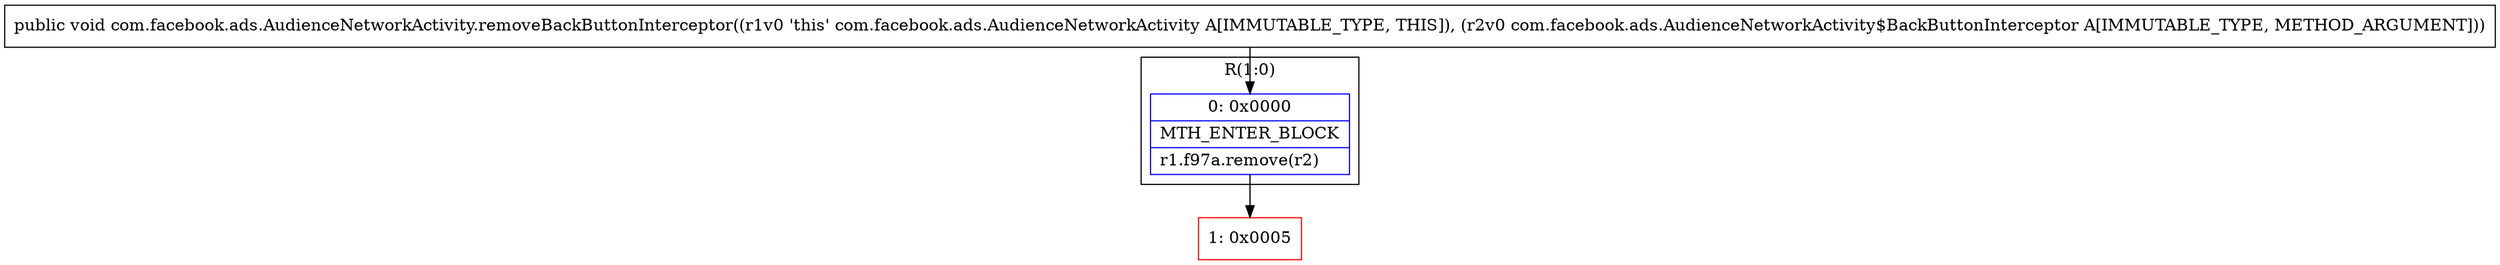 digraph "CFG forcom.facebook.ads.AudienceNetworkActivity.removeBackButtonInterceptor(Lcom\/facebook\/ads\/AudienceNetworkActivity$BackButtonInterceptor;)V" {
subgraph cluster_Region_1720433297 {
label = "R(1:0)";
node [shape=record,color=blue];
Node_0 [shape=record,label="{0\:\ 0x0000|MTH_ENTER_BLOCK\l|r1.f97a.remove(r2)\l}"];
}
Node_1 [shape=record,color=red,label="{1\:\ 0x0005}"];
MethodNode[shape=record,label="{public void com.facebook.ads.AudienceNetworkActivity.removeBackButtonInterceptor((r1v0 'this' com.facebook.ads.AudienceNetworkActivity A[IMMUTABLE_TYPE, THIS]), (r2v0 com.facebook.ads.AudienceNetworkActivity$BackButtonInterceptor A[IMMUTABLE_TYPE, METHOD_ARGUMENT])) }"];
MethodNode -> Node_0;
Node_0 -> Node_1;
}

